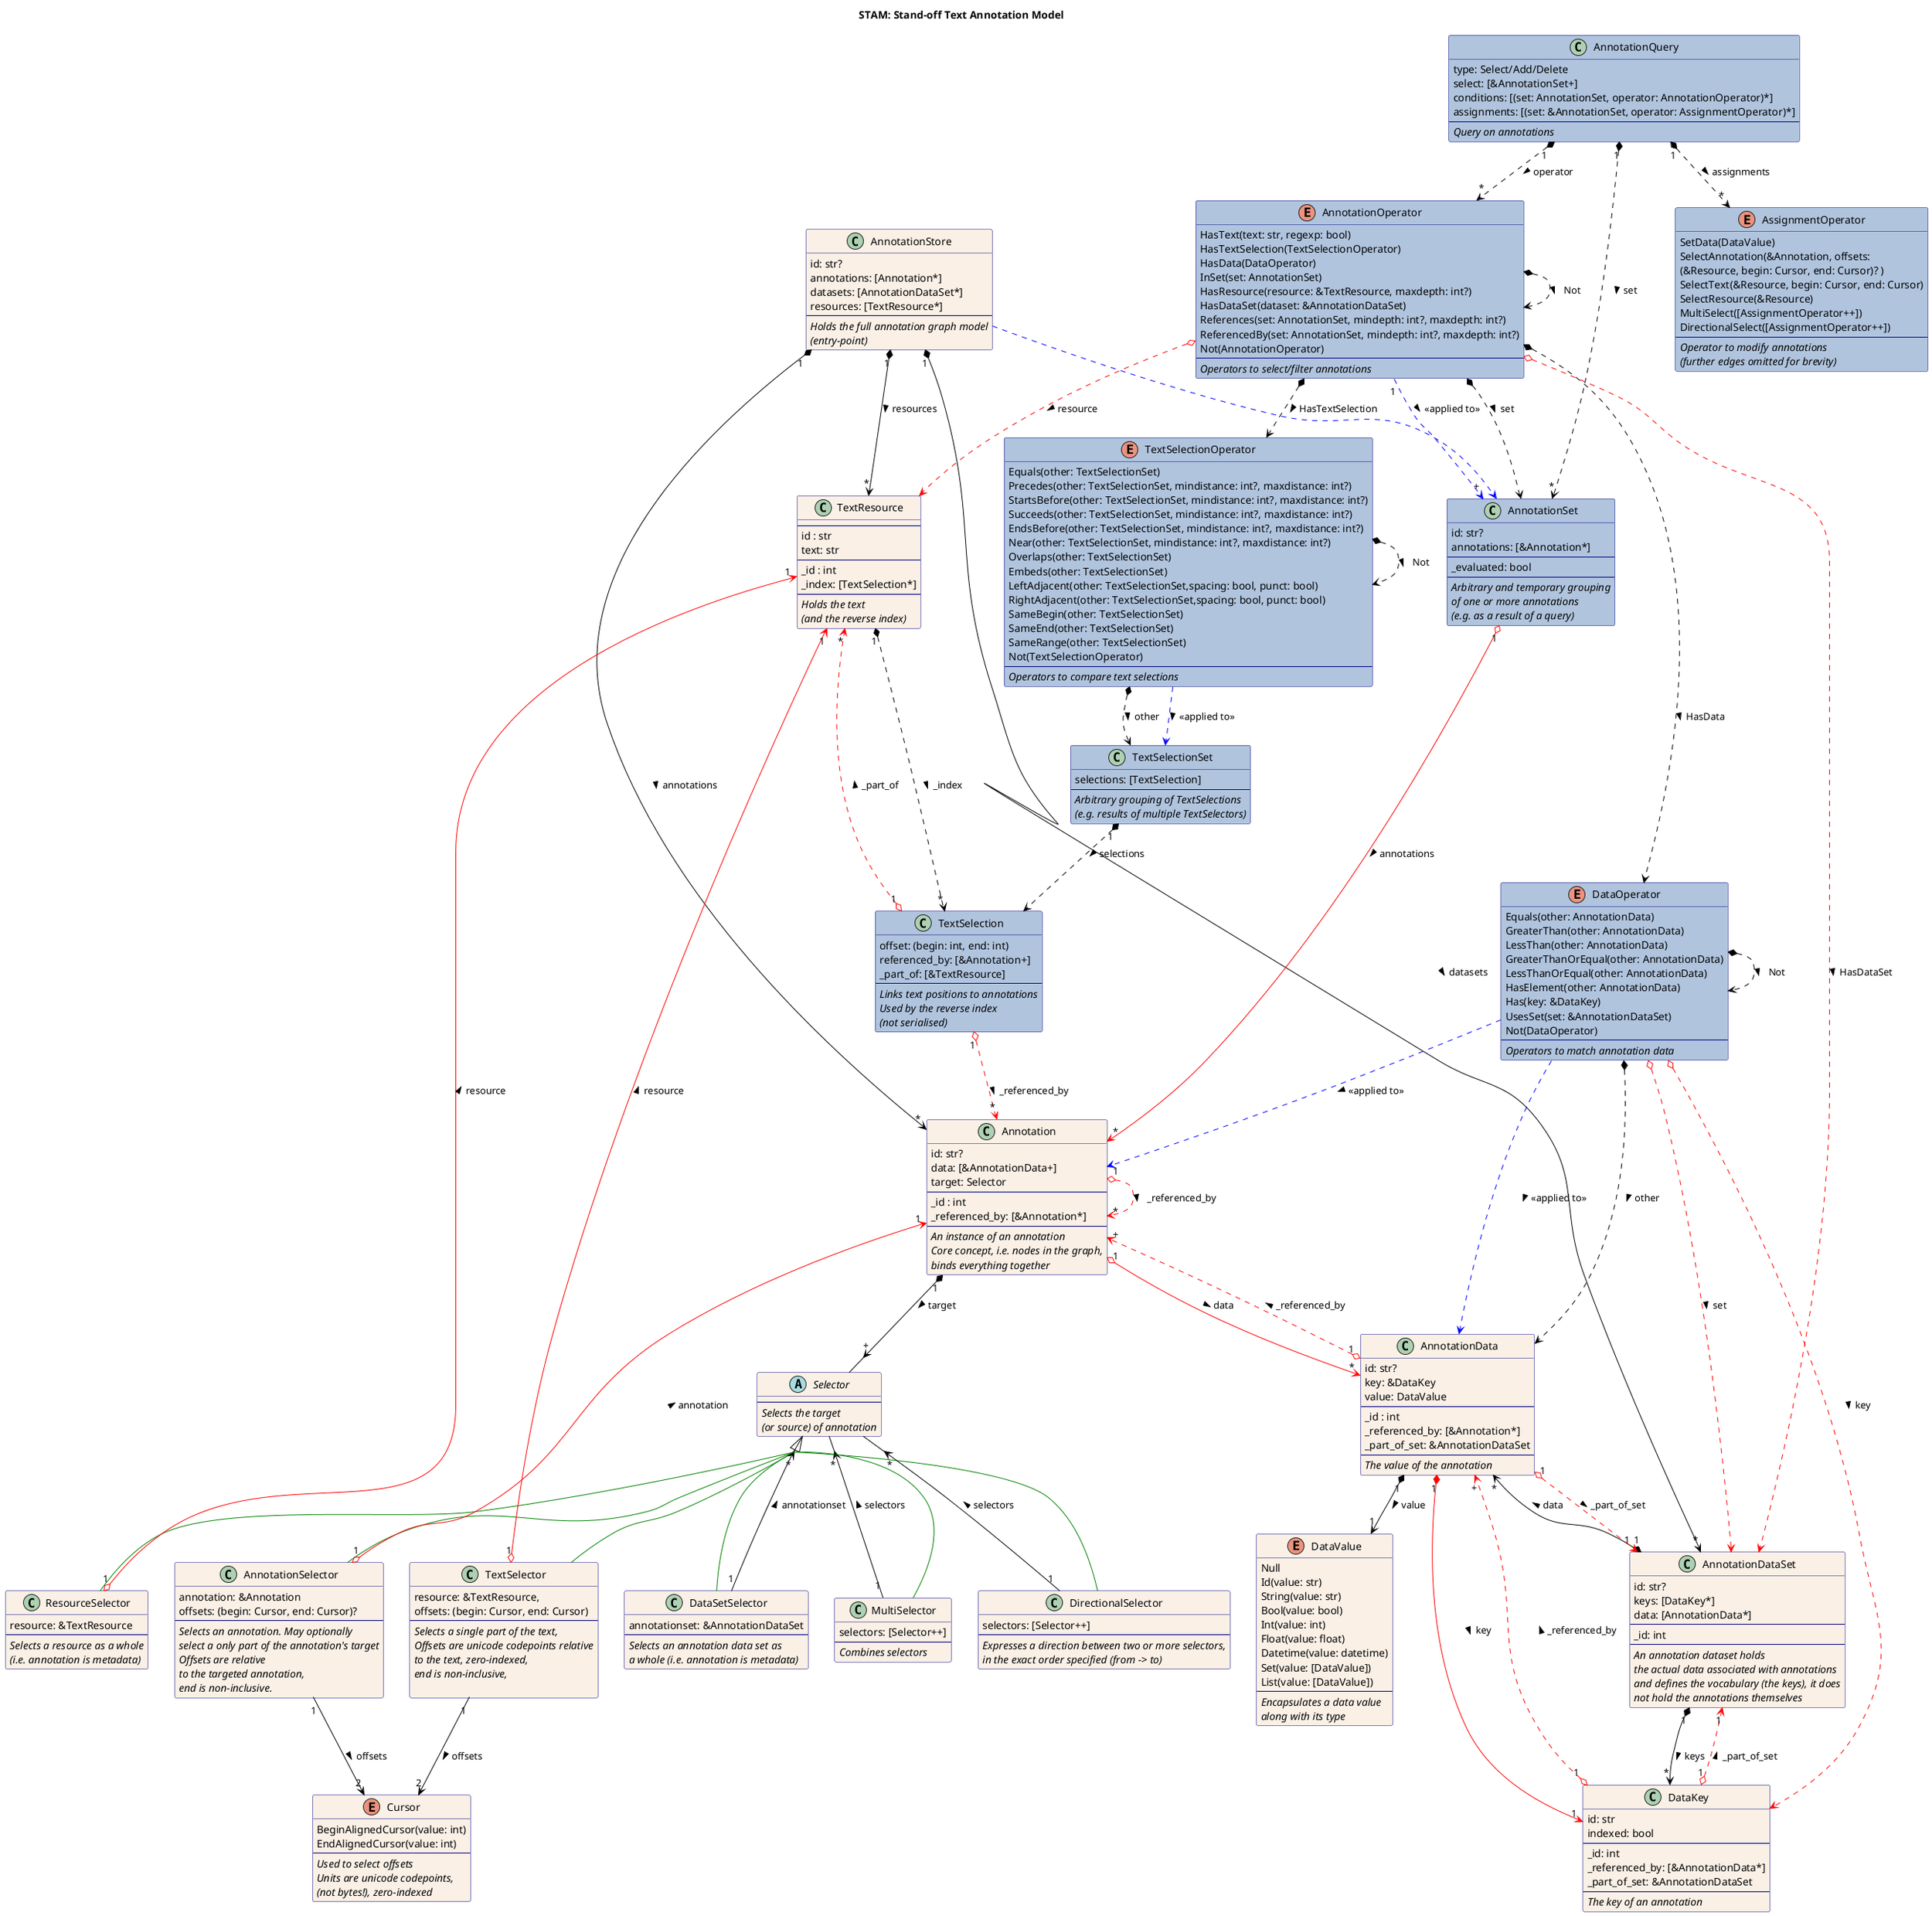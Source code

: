 @startuml
hide stereotype

skinparam class {
    BackgroundColor Linen
    ArrowColor Black
    BorderColor Navy

    BackgroundColor<<functional>> LightSteelBlue
}
skinparam groupInheritance 2

title "STAM: Stand-off Text Annotation Model"

class TextResource {
    --
    id : str
    text: str
    --
    _id : int
    _index: [TextSelection*]
    --
    <i>Holds the text</i>
    <i>(and the reverse index)</i>
}

class TextSelection <<functional>> {
    offset: (begin: int, end: int)
    referenced_by: [&Annotation+]
    _part_of: [&TextResource]
    --
    <i>Links text positions to annotations</i>
    <i>Used by the reverse index</i>
    <i>(not serialised)</i>
}

class AnnotationStore {
    id: str?
    annotations: [Annotation*]
    datasets: [AnnotationDataSet*]
    resources: [TextResource*]
    --
    <i>Holds the full annotation graph model</i>
    <i>(entry-point)</i>
}

class AnnotationDataSet {
    id: str?
    keys: [DataKey*]
    data: [AnnotationData*]
    --
    _id: int
    --
    <i>An annotation dataset holds</i>
    <i>the actual data associated with annotations</i>
    <i>and defines the vocabulary (the keys), it does</i>
    <i>not hold the annotations themselves</i>
}

class Annotation {
    id: str?
    data: [&AnnotationData+]
    target: Selector
    --
    _id : int
    _referenced_by: [&Annotation*]
    --
    <i>An instance of an annotation</i>
    <i>Core concept, i.e. nodes in the graph,
    <i>binds everything together</i>
}

abstract class Selector {
    --
    <i>Selects the target</i>
    <i>(or source) of annotation</i>
}

class TextSelector {
    resource: &TextResource,
    offsets: (begin: Cursor, end: Cursor)
    ---
    <i>Selects a single part of the text,</i>
    <i>Offsets are unicode codepoints relative</i>
    <i>to the text, zero-indexed, </i>
    <i>end is non-inclusive,</i>

}

class ResourceSelector {
    resource: &TextResource
    ---
    <i>Selects a resource as a whole</i>
    <i>(i.e. annotation is metadata)</i>
}

class DataSetSelector {
    annotationset: &AnnotationDataSet
    --
    <i>Selects an annotation data set as</i>
    <i>a whole (i.e. annotation is metadata)</i>
}

class AnnotationSelector {
    annotation: &Annotation
    offsets: (begin: Cursor, end: Cursor)?
    --
    <i>Selects an annotation. May optionally</i>
    <i>select a only part of the annotation's target</i>
    <i>Offsets are relative</i>
    <i>to the targeted annotation, </i>
    <i>end is non-inclusive.</i>
}


class MultiSelector {
    selectors: [Selector++]
    --
    <i>Combines selectors</i>
}

class DirectionalSelector {
    selectors: [Selector++]
    --
    <i>Expresses a direction between two or more selectors,</i>
    <i>in the exact order specified (from -> to)</i>
}

Selector <|-[#green]- TextSelector
Selector <|-[#green]- ResourceSelector
Selector <|-[#green]- DataSetSelector
Selector <|-[#green]- AnnotationSelector
Selector <|-[#green]- MultiSelector
Selector <|-[#green]- DirectionalSelector





class AnnotationData {
    id: str?
    key: &DataKey
    value: DataValue
    --
    _id : int
    _referenced_by: [&Annotation*]
    _part_of_set: &AnnotationDataSet
    --
    <i>The value of the annotation</i>
}

class DataKey {
    id: str
    indexed: bool
    --
    _id: int
    _referenced_by: [&AnnotationData*]
    _part_of_set: &AnnotationDataSet
    --
    <i>The key of an annotation</i>
}

enum DataValue {
    Null
    Id(value: str)
    String(value: str)
    Bool(value: bool)
    Int(value: int)
    Float(value: float)
    Datetime(value: datetime)
    Set(value: [DataValue])
    List(value: [DataValue])
    --
    <i>Encapsulates a data value</i>
    <i>along with its type</i>
}
' There is no Map() in DataValue, a Map should be expressed as an Annotation on an Annotation

enum Cursor {
    BeginAlignedCursor(value: int)
    EndAlignedCursor(value: int)
    --
    <i>Used to select offsets</i>
    <i>Units are unicode codepoints,</i>
    <i>(not bytes!), zero-indexed</i>
}

class TextSelectionSet <<functional>> {
    selections: [TextSelection]
    --
    <i>Arbitrary grouping of TextSelections</i>
    <i>(e.g. results of multiple TextSelectors)</i>
}

enum TextSelectionOperator <<functional>> {
    Equals(other: TextSelectionSet)
    Precedes(other: TextSelectionSet, mindistance: int?, maxdistance: int?)
    StartsBefore(other: TextSelectionSet, mindistance: int?, maxdistance: int?)
    Succeeds(other: TextSelectionSet, mindistance: int?, maxdistance: int?)
    EndsBefore(other: TextSelectionSet, mindistance: int?, maxdistance: int?)
    Near(other: TextSelectionSet, mindistance: int?, maxdistance: int?)
    Overlaps(other: TextSelectionSet)
    Embeds(other: TextSelectionSet)
    LeftAdjacent(other: TextSelectionSet,spacing: bool, punct: bool)
    RightAdjacent(other: TextSelectionSet,spacing: bool, punct: bool)
    SameBegin(other: TextSelectionSet)
    SameEnd(other: TextSelectionSet)
    SameRange(other: TextSelectionSet)
    Not(TextSelectionOperator)
    --
    <i>Operators to compare text selections</i>
}

enum DataOperator <<functional>> {
    Equals(other: AnnotationData)
    GreaterThan(other: AnnotationData)
    LessThan(other: AnnotationData)
    GreaterThanOrEqual(other: AnnotationData)
    LessThanOrEqual(other: AnnotationData)
    HasElement(other: AnnotationData)
    Has(key: &DataKey)
    UsesSet(set: &AnnotationDataSet)
    Not(DataOperator)
    --
    <i>Operators to match annotation data</i>
}

enum AnnotationOperator <<functional>> {
    HasText(text: str, regexp: bool)
    HasTextSelection(TextSelectionOperator)
    HasData(DataOperator)
    InSet(set: AnnotationSet)
    HasResource(resource: &TextResource, maxdepth: int?)
    HasDataSet(dataset: &AnnotationDataSet)
    References(set: AnnotationSet, mindepth: int?, maxdepth: int?)
    ReferencedBy(set: AnnotationSet, mindepth: int?, maxdepth: int?)
    Not(AnnotationOperator)
    --
    <i>Operators to select/filter annotations</i>
}

class AnnotationSet <<functional>> {
    id: str?
    annotations: [&Annotation*]
    --
    _evaluated: bool
    --
    <i>Arbitrary and temporary grouping</i>
    <i>of one or more annotations</i>
    <i>(e.g. as a result of a query)</i>
}

class AnnotationQuery <<functional>>  {
    type: Select/Add/Delete
    select: [&AnnotationSet+]
    conditions: [(set: AnnotationSet, operator: AnnotationOperator)*]
    assignments: [(set: &AnnotationSet, operator: AssignmentOperator)*]
    --
    <i>Query on annotations</i>
}

enum AssignmentOperator <<functional>> {
    SetData(DataValue)
    SelectAnnotation(&Annotation, offsets:
        (&Resource, begin: Cursor, end: Cursor)? )
    SelectText(&Resource, begin: Cursor, end: Cursor)
    SelectResource(&Resource)
    MultiSelect([AssignmentOperator++])
    DirectionalSelect([AssignmentOperator++])
    --
    <i>Operator to modify annotations</i>
    <i>(further edges omitted for brevity)</i>
}


AnnotationStore "1" *--> "*" AnnotationDataSet : > datasets
AnnotationStore "1" *--> "*" TextResource : > resources
AnnotationStore "1" *--> "*" Annotation : > annotations

AnnotationDataSet "1" *--> "*" AnnotationData : > data
AnnotationDataSet "1" *--> "*" DataKey : > keys

Annotation "1" *--> "+" Selector : > target
Annotation "1" o-[#red]-> "*" AnnotationData : > data
Annotation "1" o.[#red].> "*" Annotation : > _referenced_by

AnnotationSet "1" o-[#red]-> "*" Annotation : > annotations

AnnotationData "1" o.[#red].> "+" Annotation : > _referenced_by
AnnotationData "1" *--> "1" DataValue : > value
AnnotationData "1" *-[#red]-> "1" DataKey : > key
AnnotationData "1" o.[#red].> "1" AnnotationDataSet : > _part_of_set

TextSelector "1" o-[#red]-> "1" TextResource : > resource
ResourceSelector "1" o-[#red]-> "1" TextResource : > resource
AnnotationSelector "1" o-[#red]-> "1" Annotation : > annotation

DataKey "1" o.[#red].> "+" AnnotationData : > _referenced_by
DataKey "1" o.[#red].> "1" AnnotationDataSet : > _part_of_set

MultiSelector "1" --> "*" Selector : > selectors
DirectionalSelector "1" --> "*" Selector : > selectors
TextSelector "1" --> "2" Cursor : > offsets
AnnotationSelector "1" --> "2" Cursor : > offsets
DataSetSelector "1" --> "*" Selector : > annotationset

TextResource "1" *..> "*" TextSelection : > _index
TextSelection "1" o.[#red].> "*" Annotation : > _referenced_by
TextSelection "1" o.[#red].> "*" TextResource : > _part_of

TextSelectionSet "1" *..> TextSelection : > selections

TextSelectionOperator *..> TextSelectionSet : > other
TextSelectionOperator .[#blue].> TextSelectionSet : > <<applied to>>
TextSelectionOperator *..> TextSelectionOperator : > Not

DataOperator .[#blue].> AnnotationData : > <<applied to>>
DataOperator .[#blue].> Annotation : > <<applied to>>
DataOperator *..> AnnotationData : > other
DataOperator *..> DataOperator : > Not
DataOperator o.[#red].> DataKey : > key
DataOperator o.[#red].> AnnotationDataSet : > set

AnnotationQuery "1" *..> "*" AnnotationSet : > set
AnnotationQuery "1" *..> "*" AnnotationOperator : > operator
AnnotationQuery "1" *..> "*" AssignmentOperator : > assignments

AnnotationOperator "1" .[#blue].> "+" AnnotationSet : > <<applied to>>
AnnotationOperator *..> AnnotationSet : > set
AnnotationOperator *..> TextSelectionOperator : > HasTextSelection
AnnotationOperator *..> AnnotationOperator : > Not
AnnotationOperator *..> DataOperator : > HasData
AnnotationOperator o.[#red].> TextResource : > resource
AnnotationOperator o.[#red].> AnnotationDataSet : > HasDataSet
AnnotationStore .[#blue].> AnnotationSet

@enduml
